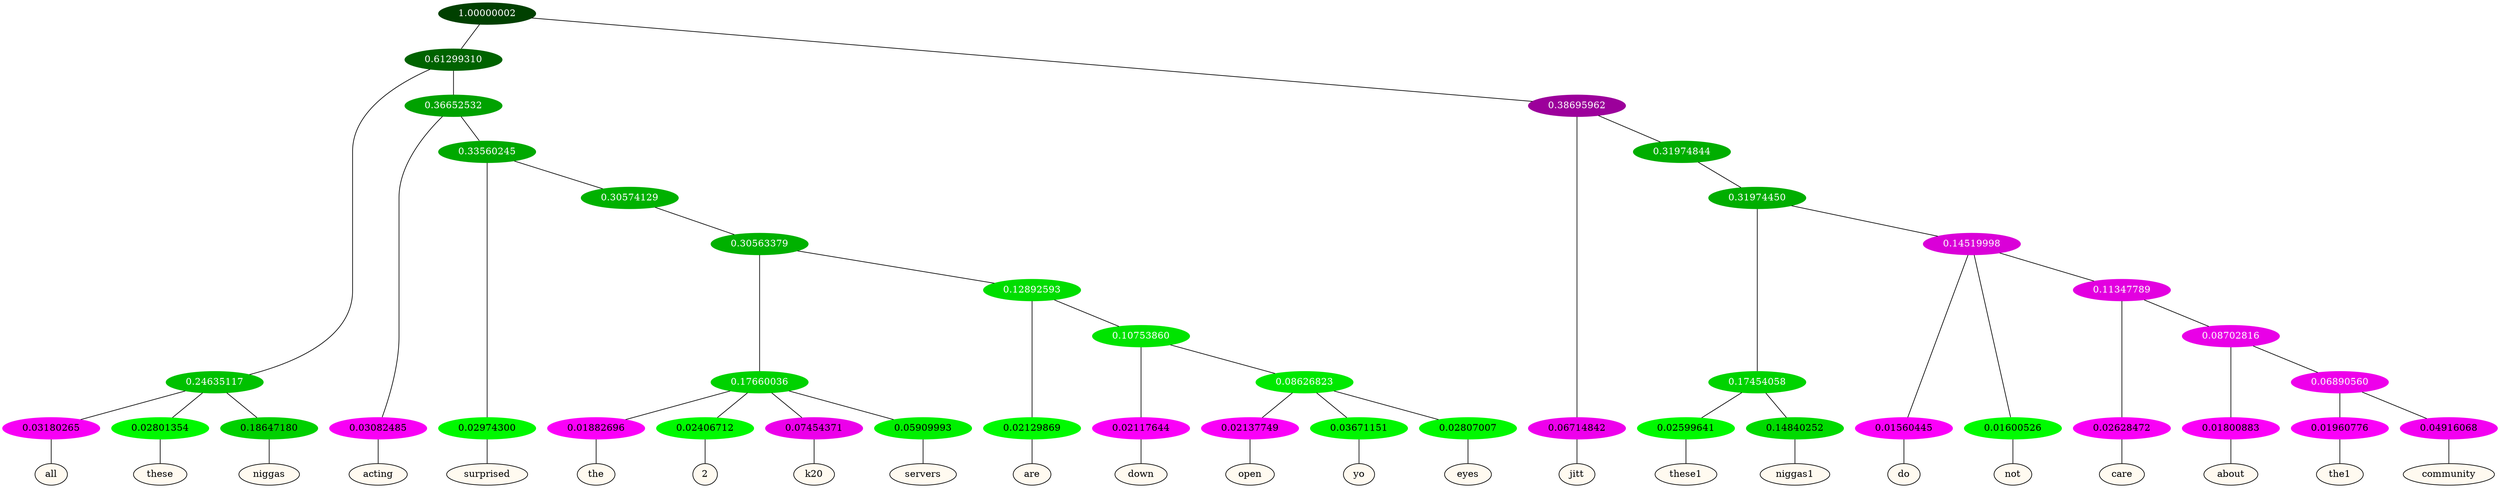 graph {
	node [format=png height=0.15 nodesep=0.001 ordering=out overlap=prism overlap_scaling=0.01 ranksep=0.001 ratio=0.2 style=filled width=0.15]
	{
		rank=same
		a_w_7 [label=all color=black fillcolor=floralwhite style="filled,solid"]
		a_w_8 [label=these color=black fillcolor=floralwhite style="filled,solid"]
		a_w_9 [label=niggas color=black fillcolor=floralwhite style="filled,solid"]
		a_w_10 [label=acting color=black fillcolor=floralwhite style="filled,solid"]
		a_w_13 [label=surprised color=black fillcolor=floralwhite style="filled,solid"]
		a_w_27 [label=the color=black fillcolor=floralwhite style="filled,solid"]
		a_w_28 [label=2 color=black fillcolor=floralwhite style="filled,solid"]
		a_w_29 [label=k20 color=black fillcolor=floralwhite style="filled,solid"]
		a_w_30 [label=servers color=black fillcolor=floralwhite style="filled,solid"]
		a_w_31 [label=are color=black fillcolor=floralwhite style="filled,solid"]
		a_w_35 [label=down color=black fillcolor=floralwhite style="filled,solid"]
		a_w_39 [label=open color=black fillcolor=floralwhite style="filled,solid"]
		a_w_40 [label=yo color=black fillcolor=floralwhite style="filled,solid"]
		a_w_41 [label=eyes color=black fillcolor=floralwhite style="filled,solid"]
		a_w_5 [label=jitt color=black fillcolor=floralwhite style="filled,solid"]
		a_w_18 [label=these1 color=black fillcolor=floralwhite style="filled,solid"]
		a_w_19 [label=niggas1 color=black fillcolor=floralwhite style="filled,solid"]
		a_w_20 [label=do color=black fillcolor=floralwhite style="filled,solid"]
		a_w_21 [label=not color=black fillcolor=floralwhite style="filled,solid"]
		a_w_25 [label=care color=black fillcolor=floralwhite style="filled,solid"]
		a_w_33 [label=about color=black fillcolor=floralwhite style="filled,solid"]
		a_w_37 [label=the1 color=black fillcolor=floralwhite style="filled,solid"]
		a_w_38 [label=community color=black fillcolor=floralwhite style="filled,solid"]
	}
	a_n_7 -- a_w_7
	a_n_8 -- a_w_8
	a_n_9 -- a_w_9
	a_n_10 -- a_w_10
	a_n_13 -- a_w_13
	a_n_27 -- a_w_27
	a_n_28 -- a_w_28
	a_n_29 -- a_w_29
	a_n_30 -- a_w_30
	a_n_31 -- a_w_31
	a_n_35 -- a_w_35
	a_n_39 -- a_w_39
	a_n_40 -- a_w_40
	a_n_41 -- a_w_41
	a_n_5 -- a_w_5
	a_n_18 -- a_w_18
	a_n_19 -- a_w_19
	a_n_20 -- a_w_20
	a_n_21 -- a_w_21
	a_n_25 -- a_w_25
	a_n_33 -- a_w_33
	a_n_37 -- a_w_37
	a_n_38 -- a_w_38
	{
		rank=same
		a_n_7 [label=0.03180265 color="0.835 1.000 0.968" fontcolor=black]
		a_n_8 [label=0.02801354 color="0.334 1.000 0.972" fontcolor=black]
		a_n_9 [label=0.18647180 color="0.334 1.000 0.814" fontcolor=black]
		a_n_10 [label=0.03082485 color="0.835 1.000 0.969" fontcolor=black]
		a_n_13 [label=0.02974300 color="0.334 1.000 0.970" fontcolor=black]
		a_n_27 [label=0.01882696 color="0.835 1.000 0.981" fontcolor=black]
		a_n_28 [label=0.02406712 color="0.334 1.000 0.976" fontcolor=black]
		a_n_29 [label=0.07454371 color="0.835 1.000 0.925" fontcolor=black]
		a_n_30 [label=0.05909993 color="0.334 1.000 0.941" fontcolor=black]
		a_n_31 [label=0.02129869 color="0.334 1.000 0.979" fontcolor=black]
		a_n_35 [label=0.02117644 color="0.835 1.000 0.979" fontcolor=black]
		a_n_39 [label=0.02137749 color="0.835 1.000 0.979" fontcolor=black]
		a_n_40 [label=0.03671151 color="0.334 1.000 0.963" fontcolor=black]
		a_n_41 [label=0.02807007 color="0.334 1.000 0.972" fontcolor=black]
		a_n_5 [label=0.06714842 color="0.835 1.000 0.933" fontcolor=black]
		a_n_18 [label=0.02599641 color="0.334 1.000 0.974" fontcolor=black]
		a_n_19 [label=0.14840252 color="0.334 1.000 0.852" fontcolor=black]
		a_n_20 [label=0.01560445 color="0.835 1.000 0.984" fontcolor=black]
		a_n_21 [label=0.01600526 color="0.334 1.000 0.984" fontcolor=black]
		a_n_25 [label=0.02628472 color="0.835 1.000 0.974" fontcolor=black]
		a_n_33 [label=0.01800883 color="0.835 1.000 0.982" fontcolor=black]
		a_n_37 [label=0.01960776 color="0.835 1.000 0.980" fontcolor=black]
		a_n_38 [label=0.04916068 color="0.835 1.000 0.951" fontcolor=black]
	}
	a_n_0 [label=1.00000002 color="0.334 1.000 0.250" fontcolor=grey99]
	a_n_1 [label=0.61299310 color="0.334 1.000 0.387" fontcolor=grey99]
	a_n_0 -- a_n_1
	a_n_2 [label=0.38695962 color="0.835 1.000 0.613" fontcolor=grey99]
	a_n_0 -- a_n_2
	a_n_3 [label=0.24635117 color="0.334 1.000 0.754" fontcolor=grey99]
	a_n_1 -- a_n_3
	a_n_4 [label=0.36652532 color="0.334 1.000 0.633" fontcolor=grey99]
	a_n_1 -- a_n_4
	a_n_2 -- a_n_5
	a_n_6 [label=0.31974844 color="0.334 1.000 0.680" fontcolor=grey99]
	a_n_2 -- a_n_6
	a_n_3 -- a_n_7
	a_n_3 -- a_n_8
	a_n_3 -- a_n_9
	a_n_4 -- a_n_10
	a_n_11 [label=0.33560245 color="0.334 1.000 0.664" fontcolor=grey99]
	a_n_4 -- a_n_11
	a_n_12 [label=0.31974450 color="0.334 1.000 0.680" fontcolor=grey99]
	a_n_6 -- a_n_12
	a_n_11 -- a_n_13
	a_n_14 [label=0.30574129 color="0.334 1.000 0.694" fontcolor=grey99]
	a_n_11 -- a_n_14
	a_n_15 [label=0.17454058 color="0.334 1.000 0.825" fontcolor=grey99]
	a_n_12 -- a_n_15
	a_n_16 [label=0.14519998 color="0.835 1.000 0.855" fontcolor=grey99]
	a_n_12 -- a_n_16
	a_n_17 [label=0.30563379 color="0.334 1.000 0.694" fontcolor=grey99]
	a_n_14 -- a_n_17
	a_n_15 -- a_n_18
	a_n_15 -- a_n_19
	a_n_16 -- a_n_20
	a_n_16 -- a_n_21
	a_n_22 [label=0.11347789 color="0.835 1.000 0.887" fontcolor=grey99]
	a_n_16 -- a_n_22
	a_n_23 [label=0.17660036 color="0.334 1.000 0.823" fontcolor=grey99]
	a_n_17 -- a_n_23
	a_n_24 [label=0.12892593 color="0.334 1.000 0.871" fontcolor=grey99]
	a_n_17 -- a_n_24
	a_n_22 -- a_n_25
	a_n_26 [label=0.08702816 color="0.835 1.000 0.913" fontcolor=grey99]
	a_n_22 -- a_n_26
	a_n_23 -- a_n_27
	a_n_23 -- a_n_28
	a_n_23 -- a_n_29
	a_n_23 -- a_n_30
	a_n_24 -- a_n_31
	a_n_32 [label=0.10753860 color="0.334 1.000 0.892" fontcolor=grey99]
	a_n_24 -- a_n_32
	a_n_26 -- a_n_33
	a_n_34 [label=0.06890560 color="0.835 1.000 0.931" fontcolor=grey99]
	a_n_26 -- a_n_34
	a_n_32 -- a_n_35
	a_n_36 [label=0.08626823 color="0.334 1.000 0.914" fontcolor=grey99]
	a_n_32 -- a_n_36
	a_n_34 -- a_n_37
	a_n_34 -- a_n_38
	a_n_36 -- a_n_39
	a_n_36 -- a_n_40
	a_n_36 -- a_n_41
}
